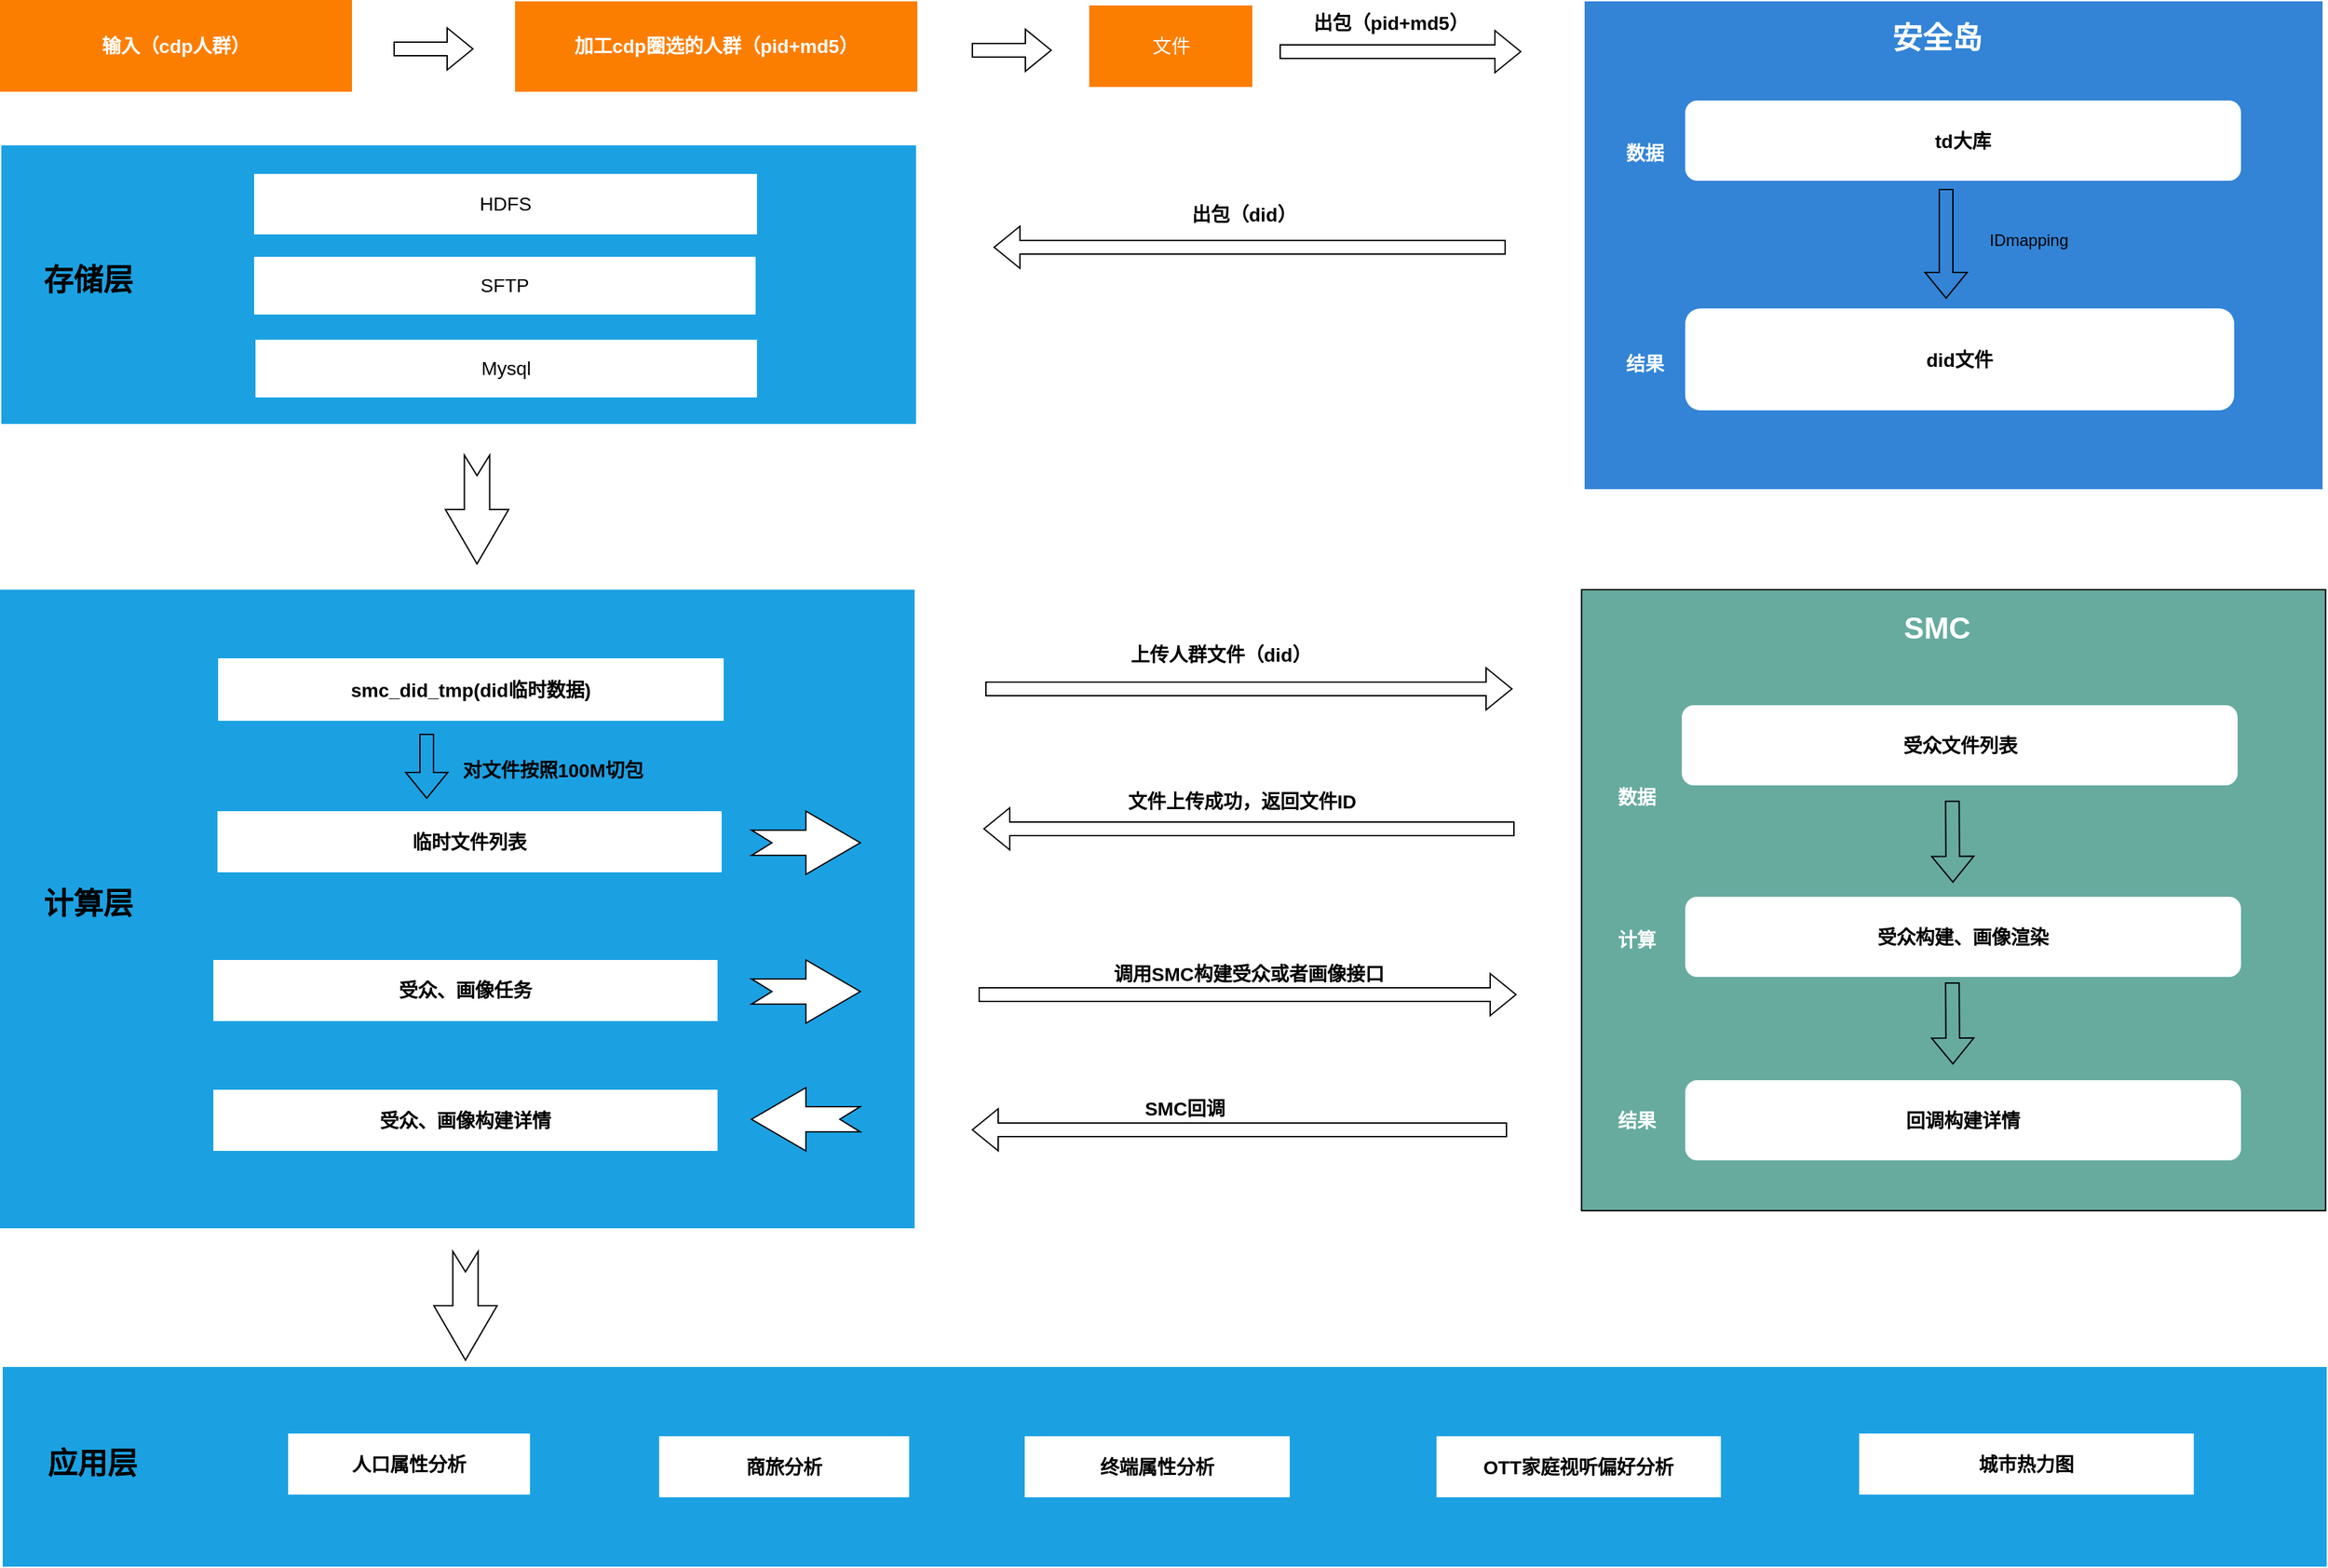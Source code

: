 <mxfile version="21.1.2" type="github">
  <diagram name="第 1 页" id="7fXY0yZBquvqDx3KHDn1">
    <mxGraphModel dx="2674" dy="1966" grid="0" gridSize="10" guides="1" tooltips="1" connect="1" arrows="1" fold="1" page="0" pageScale="1" pageWidth="1700" pageHeight="1100" math="0" shadow="0">
      <root>
        <mxCell id="0" />
        <mxCell id="1" parent="0" />
        <mxCell id="gfVVBqXn79-pAVJmNeN2-7" value="出包（pid+md5）" style="text;html=1;strokeColor=none;fillColor=none;align=center;verticalAlign=middle;whiteSpace=wrap;rounded=0;fontStyle=1;fontSize=14;" parent="1" vertex="1">
          <mxGeometry x="1002.5" y="-704" width="143" height="28" as="geometry" />
        </mxCell>
        <mxCell id="gfVVBqXn79-pAVJmNeN2-11" value="" style="shape=flexArrow;endArrow=classic;html=1;rounded=0;" parent="1" edge="1">
          <mxGeometry width="50" height="50" relative="1" as="geometry">
            <mxPoint x="1159" y="-525" as="sourcePoint" />
            <mxPoint x="782" y="-525" as="targetPoint" />
          </mxGeometry>
        </mxCell>
        <mxCell id="gfVVBqXn79-pAVJmNeN2-12" value="出包（did）" style="text;html=1;strokeColor=none;fillColor=none;align=center;verticalAlign=middle;whiteSpace=wrap;rounded=0;fontStyle=1;fontSize=14;" parent="1" vertex="1">
          <mxGeometry x="895" y="-563.5" width="143" height="28" as="geometry" />
        </mxCell>
        <mxCell id="gfVVBqXn79-pAVJmNeN2-21" value="" style="rounded=0;whiteSpace=wrap;html=1;labelPosition=center;verticalLabelPosition=top;align=center;verticalAlign=bottom;fillColor=#67AB9F;" parent="1" vertex="1">
          <mxGeometry x="1214.75" y="-273" width="547.5" height="457" as="geometry" />
        </mxCell>
        <mxCell id="VDL4ZSIlyJueon5hfBDS-1" value="" style="rounded=0;whiteSpace=wrap;html=1;fontSize=15;fontColor=#ffffff;fillColor=#1ba1e2;labelBackgroundColor=#33FFFF;strokeColor=none;" vertex="1" parent="1">
          <mxGeometry x="52" y="-600" width="673" height="205" as="geometry" />
        </mxCell>
        <mxCell id="VDL4ZSIlyJueon5hfBDS-2" value="&lt;font color=&quot;#000000&quot; style=&quot;font-size: 22px;&quot;&gt;存储层&lt;/font&gt;" style="text;html=1;strokeColor=none;fillColor=none;align=center;verticalAlign=middle;whiteSpace=wrap;rounded=0;fontSize=22;fontColor=#FFFFFF;fontStyle=1" vertex="1" parent="1">
          <mxGeometry x="67" y="-515" width="98" height="30" as="geometry" />
        </mxCell>
        <mxCell id="VDL4ZSIlyJueon5hfBDS-4" value="&lt;span style=&quot;color: rgba(0, 0, 0, 0); font-family: monospace; font-size: 0px; text-align: start; background-color: rgb(251, 251, 251);&quot;&gt;%3CmxGraphModel%3E%3Croot%3E%3CmxCell%20id%3D%220%22%2F%3E%3CmxCell%20id%3D%221%22%20parent%3D%220%22%2F%3E%3CmxCell%20id%3D%222%22%20value%3D%22%26lt%3Bfont%20color%3D%26quot%3B%23000000%26quot%3B%20style%3D%26quot%3Bfont-size%3A%2013px%3B%26quot%3B%26gt%3B%E6%95%B0%E6%8D%AE%E5%AD%98%E5%82%A8%26lt%3B%2Ffont%26gt%3B%22%20style%3D%22text%3Bhtml%3D1%3BstrokeColor%3Dnone%3BfillColor%3Dnone%3Balign%3Dcenter%3BverticalAlign%3Dmiddle%3BwhiteSpace%3Dwrap%3Brounded%3D0%3BfontSize%3D13%3BfontColor%3D%23FFFFFF%3B%22%20vertex%3D%221%22%20parent%3D%221%22%3E%3CmxGeometry%20x%3D%22235%22%20y%3D%22165%22%20width%3D%2260%22%20height%3D%2230%22%20as%3D%22geometry%22%2F%3E%3C%2FmxCell%3E%3C%2Froot%3E%3C%2FmxGraphModel%3E&lt;/span&gt;" style="rounded=0;whiteSpace=wrap;html=1;fontSize=15;fontColor=#FFFFFF;fillColor=#1BA1E2;labelBackgroundColor=#33FFFF;strokeColor=none;" vertex="1" parent="1">
          <mxGeometry x="51" y="-273" width="673" height="470" as="geometry" />
        </mxCell>
        <mxCell id="VDL4ZSIlyJueon5hfBDS-8" value="输入（cdp人群）" style="rounded=0;whiteSpace=wrap;html=1;fillColor=#FC7E00;fontSize=14;fontStyle=1;fontColor=#FFFFFF;strokeColor=none;" vertex="1" parent="1">
          <mxGeometry x="51" y="-707" width="259" height="67.5" as="geometry" />
        </mxCell>
        <mxCell id="VDL4ZSIlyJueon5hfBDS-9" value="加工cdp圈选的人群（pid+md5）" style="rounded=0;whiteSpace=wrap;html=1;fillColor=#FC7E00;strokeColor=none;fontColor=#FFFFFF;fontSize=14;fontStyle=1" vertex="1" parent="1">
          <mxGeometry x="430" y="-706" width="296" height="66.5" as="geometry" />
        </mxCell>
        <mxCell id="VDL4ZSIlyJueon5hfBDS-10" value="文件" style="rounded=0;whiteSpace=wrap;html=1;fillColor=#FC7E00;fontColor=#FFFFFF;strokeColor=none;fontSize=14;" vertex="1" parent="1">
          <mxGeometry x="852.5" y="-703" width="120" height="60" as="geometry" />
        </mxCell>
        <mxCell id="VDL4ZSIlyJueon5hfBDS-11" value="" style="shape=flexArrow;endArrow=classic;html=1;rounded=0;" edge="1" parent="1">
          <mxGeometry width="50" height="50" relative="1" as="geometry">
            <mxPoint x="766" y="-670.0" as="sourcePoint" />
            <mxPoint x="825" y="-670.0" as="targetPoint" />
          </mxGeometry>
        </mxCell>
        <mxCell id="VDL4ZSIlyJueon5hfBDS-13" value="" style="shape=flexArrow;endArrow=classic;html=1;rounded=0;" edge="1" parent="1">
          <mxGeometry width="50" height="50" relative="1" as="geometry">
            <mxPoint x="992.5" y="-669.0" as="sourcePoint" />
            <mxPoint x="1170.5" y="-669" as="targetPoint" />
          </mxGeometry>
        </mxCell>
        <mxCell id="VDL4ZSIlyJueon5hfBDS-23" value="对文件按照100M切包" style="text;html=1;strokeColor=none;fillColor=none;align=center;verticalAlign=middle;whiteSpace=wrap;rounded=0;fontSize=14;fontStyle=1" vertex="1" parent="1">
          <mxGeometry x="385" y="-154" width="146" height="27" as="geometry" />
        </mxCell>
        <mxCell id="VDL4ZSIlyJueon5hfBDS-28" value="" style="shape=flexArrow;endArrow=classic;html=1;rounded=0;" edge="1" parent="1">
          <mxGeometry width="50" height="50" relative="1" as="geometry">
            <mxPoint x="776" y="-200" as="sourcePoint" />
            <mxPoint x="1164" y="-200" as="targetPoint" />
          </mxGeometry>
        </mxCell>
        <mxCell id="VDL4ZSIlyJueon5hfBDS-29" value="上传人群文件（did）" style="text;html=1;strokeColor=none;fillColor=none;align=center;verticalAlign=middle;whiteSpace=wrap;rounded=0;fontStyle=1;fontSize=14;" vertex="1" parent="1">
          <mxGeometry x="878" y="-239" width="143" height="28" as="geometry" />
        </mxCell>
        <mxCell id="VDL4ZSIlyJueon5hfBDS-37" value="HDFS" style="rounded=0;whiteSpace=wrap;html=1;fillColor=#FFFFFF;strokeColor=none;fontSize=14;" vertex="1" parent="1">
          <mxGeometry x="238" y="-579" width="370" height="44.5" as="geometry" />
        </mxCell>
        <mxCell id="VDL4ZSIlyJueon5hfBDS-38" value="SFTP" style="rounded=0;whiteSpace=wrap;html=1;fillColor=#FFFFFF;strokeColor=none;fontSize=14;" vertex="1" parent="1">
          <mxGeometry x="238" y="-518" width="369" height="42.5" as="geometry" />
        </mxCell>
        <mxCell id="VDL4ZSIlyJueon5hfBDS-45" value="" style="shape=flexArrow;endArrow=classic;html=1;rounded=0;" edge="1" parent="1">
          <mxGeometry width="50" height="50" relative="1" as="geometry">
            <mxPoint x="1165.5" y="-97" as="sourcePoint" />
            <mxPoint x="774.5" y="-97" as="targetPoint" />
          </mxGeometry>
        </mxCell>
        <mxCell id="VDL4ZSIlyJueon5hfBDS-46" value="文件上传成功，返回文件ID" style="text;html=1;strokeColor=none;fillColor=none;align=center;verticalAlign=middle;whiteSpace=wrap;rounded=0;fontSize=14;fontStyle=1" vertex="1" parent="1">
          <mxGeometry x="869.5" y="-132" width="190" height="30" as="geometry" />
        </mxCell>
        <mxCell id="VDL4ZSIlyJueon5hfBDS-51" value="" style="shape=flexArrow;endArrow=classic;html=1;rounded=0;" edge="1" parent="1">
          <mxGeometry width="50" height="50" relative="1" as="geometry">
            <mxPoint x="771" y="25" as="sourcePoint" />
            <mxPoint x="1167" y="25" as="targetPoint" />
          </mxGeometry>
        </mxCell>
        <mxCell id="VDL4ZSIlyJueon5hfBDS-53" value="调用SMC构建受众或者画像接口" style="text;html=1;strokeColor=none;fillColor=none;align=center;verticalAlign=middle;whiteSpace=wrap;rounded=0;fontStyle=1;fontSize=14;" vertex="1" parent="1">
          <mxGeometry x="862" y="-5" width="216" height="30" as="geometry" />
        </mxCell>
        <mxCell id="VDL4ZSIlyJueon5hfBDS-58" value="" style="shape=flexArrow;endArrow=classic;html=1;rounded=0;" edge="1" parent="1">
          <mxGeometry width="50" height="50" relative="1" as="geometry">
            <mxPoint x="1160" y="124.5" as="sourcePoint" />
            <mxPoint x="766" y="124.5" as="targetPoint" />
          </mxGeometry>
        </mxCell>
        <mxCell id="VDL4ZSIlyJueon5hfBDS-59" value="SMC回调" style="text;html=1;strokeColor=none;fillColor=none;align=center;verticalAlign=middle;whiteSpace=wrap;rounded=0;fontStyle=1;fontSize=14;" vertex="1" parent="1">
          <mxGeometry x="871" y="93.5" width="104" height="30" as="geometry" />
        </mxCell>
        <mxCell id="VDL4ZSIlyJueon5hfBDS-61" value="" style="rounded=0;whiteSpace=wrap;html=1;fillColor=#0066CC;strokeColor=none;strokeWidth=3;opacity=80;" vertex="1" parent="1">
          <mxGeometry x="1217" y="-706" width="543" height="359" as="geometry" />
        </mxCell>
        <mxCell id="VDL4ZSIlyJueon5hfBDS-62" value="&lt;font color=&quot;#000000&quot;&gt;&lt;b&gt;td大库&lt;/b&gt;&lt;/font&gt;" style="rounded=1;whiteSpace=wrap;html=1;fillColor=#FFFFFF;strokeColor=none;fontColor=#ffffff;fontSize=14;" vertex="1" parent="1">
          <mxGeometry x="1291" y="-633" width="409" height="59" as="geometry" />
        </mxCell>
        <mxCell id="VDL4ZSIlyJueon5hfBDS-63" value="&lt;font color=&quot;#000000&quot;&gt;&lt;b&gt;did文件&lt;/b&gt;&lt;/font&gt;" style="rounded=1;whiteSpace=wrap;html=1;fillColor=#FFFFFF;strokeColor=none;fontColor=#ffffff;fontSize=14;" vertex="1" parent="1">
          <mxGeometry x="1291" y="-480" width="404" height="75" as="geometry" />
        </mxCell>
        <mxCell id="VDL4ZSIlyJueon5hfBDS-64" value="&lt;font color=&quot;#ffffff&quot;&gt;数据&lt;/font&gt;" style="text;html=1;strokeColor=none;fillColor=none;align=center;verticalAlign=middle;whiteSpace=wrap;rounded=0;fontSize=14;fontStyle=1" vertex="1" parent="1">
          <mxGeometry x="1212" y="-609" width="98.5" height="30" as="geometry" />
        </mxCell>
        <mxCell id="VDL4ZSIlyJueon5hfBDS-65" value="&lt;font color=&quot;#ffffff&quot;&gt;结果&lt;/font&gt;" style="text;html=1;strokeColor=none;fillColor=none;align=center;verticalAlign=middle;whiteSpace=wrap;rounded=0;fontSize=14;fontStyle=1" vertex="1" parent="1">
          <mxGeometry x="1212" y="-457" width="98.5" height="35" as="geometry" />
        </mxCell>
        <mxCell id="VDL4ZSIlyJueon5hfBDS-66" value="&lt;font color=&quot;#ffffff&quot; style=&quot;font-size: 22px;&quot;&gt;安全岛&lt;/font&gt;" style="text;html=1;strokeColor=none;fillColor=none;align=center;verticalAlign=middle;whiteSpace=wrap;rounded=0;fontSize=14;fontStyle=1;fontColor=#000000;" vertex="1" parent="1">
          <mxGeometry x="1426.5" y="-693" width="98.5" height="30" as="geometry" />
        </mxCell>
        <mxCell id="VDL4ZSIlyJueon5hfBDS-69" value="" style="shape=flexArrow;endArrow=classic;html=1;rounded=0;" edge="1" parent="1">
          <mxGeometry width="50" height="50" relative="1" as="geometry">
            <mxPoint x="1483" y="-568" as="sourcePoint" />
            <mxPoint x="1483" y="-487" as="targetPoint" />
          </mxGeometry>
        </mxCell>
        <mxCell id="VDL4ZSIlyJueon5hfBDS-70" value="IDmapping" style="text;html=1;strokeColor=none;fillColor=none;align=center;verticalAlign=middle;whiteSpace=wrap;rounded=0;" vertex="1" parent="1">
          <mxGeometry x="1514" y="-545" width="60" height="30" as="geometry" />
        </mxCell>
        <mxCell id="VDL4ZSIlyJueon5hfBDS-72" value="" style="shape=flexArrow;endArrow=classic;html=1;rounded=0;" edge="1" parent="1">
          <mxGeometry width="50" height="50" relative="1" as="geometry">
            <mxPoint x="340.5" y="-671.0" as="sourcePoint" />
            <mxPoint x="399.5" y="-671.0" as="targetPoint" />
          </mxGeometry>
        </mxCell>
        <mxCell id="VDL4ZSIlyJueon5hfBDS-73" value="&lt;font color=&quot;#000000&quot; style=&quot;font-size: 22px;&quot;&gt;计算层&lt;/font&gt;" style="text;html=1;strokeColor=none;fillColor=none;align=center;verticalAlign=middle;whiteSpace=wrap;rounded=0;fontSize=22;fontColor=#FFFFFF;fontStyle=1" vertex="1" parent="1">
          <mxGeometry x="67" y="-56" width="98" height="30" as="geometry" />
        </mxCell>
        <mxCell id="VDL4ZSIlyJueon5hfBDS-76" value="Mysql" style="rounded=0;whiteSpace=wrap;html=1;fillColor=#FFFFFF;strokeColor=none;fontSize=14;" vertex="1" parent="1">
          <mxGeometry x="239" y="-457" width="369" height="42.5" as="geometry" />
        </mxCell>
        <mxCell id="VDL4ZSIlyJueon5hfBDS-79" value="smc_did_tmp(did临时数据)" style="rounded=0;whiteSpace=wrap;html=1;fillColor=#FFFFFF;strokeColor=#FFFFFF;fontSize=14;fontStyle=1" vertex="1" parent="1">
          <mxGeometry x="212" y="-222" width="371" height="45" as="geometry" />
        </mxCell>
        <mxCell id="VDL4ZSIlyJueon5hfBDS-83" value="" style="shape=flexArrow;endArrow=classic;html=1;rounded=0;" edge="1" parent="1">
          <mxGeometry width="50" height="50" relative="1" as="geometry">
            <mxPoint x="365" y="-167" as="sourcePoint" />
            <mxPoint x="365" y="-119" as="targetPoint" />
          </mxGeometry>
        </mxCell>
        <mxCell id="VDL4ZSIlyJueon5hfBDS-84" value="临时文件列表" style="rounded=0;whiteSpace=wrap;html=1;fillColor=#FFFFFF;strokeColor=none;fontSize=14;fontStyle=1" vertex="1" parent="1">
          <mxGeometry x="211" y="-110" width="371" height="45" as="geometry" />
        </mxCell>
        <mxCell id="VDL4ZSIlyJueon5hfBDS-88" value="&lt;font color=&quot;#ffffff&quot; style=&quot;font-size: 22px;&quot;&gt;SMC&lt;/font&gt;" style="text;html=1;strokeColor=none;fillColor=none;align=center;verticalAlign=middle;whiteSpace=wrap;rounded=0;fontSize=14;fontStyle=1;fontColor=#000000;" vertex="1" parent="1">
          <mxGeometry x="1426.5" y="-259" width="98.5" height="30" as="geometry" />
        </mxCell>
        <mxCell id="VDL4ZSIlyJueon5hfBDS-89" value="" style="html=1;shadow=0;dashed=0;align=center;verticalAlign=middle;shape=mxgraph.arrows2.arrow;dy=0.6;dx=40;notch=15;" vertex="1" parent="1">
          <mxGeometry x="604" y="-110" width="80" height="46.5" as="geometry" />
        </mxCell>
        <mxCell id="VDL4ZSIlyJueon5hfBDS-90" value="x" style="rounded=0;whiteSpace=wrap;html=1;fontSize=15;fontColor=#ffffff;fillColor=#1ba1e2;labelBackgroundColor=#33FFFF;strokeColor=none;" vertex="1" parent="1">
          <mxGeometry x="53" y="299" width="1710" height="147" as="geometry" />
        </mxCell>
        <mxCell id="VDL4ZSIlyJueon5hfBDS-91" value="&lt;font color=&quot;#000000&quot; style=&quot;font-size: 22px;&quot;&gt;应用层&lt;/font&gt;" style="text;html=1;strokeColor=none;fillColor=none;align=center;verticalAlign=middle;whiteSpace=wrap;rounded=0;fontSize=22;fontColor=#FFFFFF;fontStyle=1" vertex="1" parent="1">
          <mxGeometry x="70" y="355.5" width="98" height="30" as="geometry" />
        </mxCell>
        <mxCell id="VDL4ZSIlyJueon5hfBDS-93" value="" style="html=1;shadow=0;dashed=0;align=center;verticalAlign=middle;shape=mxgraph.arrows2.arrow;dy=0.6;dx=40;notch=15;rotation=-180;direction=north;" vertex="1" parent="1">
          <mxGeometry x="378.75" y="-372" width="46.5" height="80" as="geometry" />
        </mxCell>
        <mxCell id="VDL4ZSIlyJueon5hfBDS-96" value="受众、画像任务" style="rounded=0;whiteSpace=wrap;html=1;fillColor=#FFFFFF;strokeColor=none;fontSize=14;fontStyle=1" vertex="1" parent="1">
          <mxGeometry x="208" y="-0.5" width="371" height="45" as="geometry" />
        </mxCell>
        <mxCell id="VDL4ZSIlyJueon5hfBDS-97" value="受众、画像构建详情" style="rounded=0;whiteSpace=wrap;html=1;fillColor=#FFFFFF;strokeColor=none;fontSize=14;fontStyle=1" vertex="1" parent="1">
          <mxGeometry x="208" y="95" width="371" height="45" as="geometry" />
        </mxCell>
        <mxCell id="VDL4ZSIlyJueon5hfBDS-98" value="" style="html=1;shadow=0;dashed=0;align=center;verticalAlign=middle;shape=mxgraph.arrows2.arrow;dy=0.6;dx=40;notch=15;" vertex="1" parent="1">
          <mxGeometry x="604" y="-0.5" width="80" height="46.5" as="geometry" />
        </mxCell>
        <mxCell id="VDL4ZSIlyJueon5hfBDS-99" value="" style="html=1;shadow=0;dashed=0;align=center;verticalAlign=middle;shape=mxgraph.arrows2.arrow;dy=0.6;dx=40;notch=15;rotation=-180;" vertex="1" parent="1">
          <mxGeometry x="604" y="93.5" width="80" height="46.5" as="geometry" />
        </mxCell>
        <mxCell id="VDL4ZSIlyJueon5hfBDS-100" value="&lt;font color=&quot;#000000&quot;&gt;&lt;b&gt;受众文件列表&lt;/b&gt;&lt;/font&gt;" style="rounded=1;whiteSpace=wrap;html=1;fillColor=#FFFFFF;strokeColor=none;fontColor=#ffffff;fontSize=14;" vertex="1" parent="1">
          <mxGeometry x="1288.5" y="-188" width="409" height="59" as="geometry" />
        </mxCell>
        <mxCell id="VDL4ZSIlyJueon5hfBDS-101" value="&lt;font color=&quot;#000000&quot;&gt;&lt;b&gt;受众构建、画像渲染&lt;/b&gt;&lt;/font&gt;" style="rounded=1;whiteSpace=wrap;html=1;fillColor=#FFFFFF;strokeColor=none;fontColor=#ffffff;fontSize=14;" vertex="1" parent="1">
          <mxGeometry x="1291" y="-47" width="409" height="59" as="geometry" />
        </mxCell>
        <mxCell id="VDL4ZSIlyJueon5hfBDS-102" value="&lt;font color=&quot;#ffffff&quot;&gt;数据&lt;/font&gt;" style="text;html=1;strokeColor=none;fillColor=none;align=center;verticalAlign=middle;whiteSpace=wrap;rounded=0;fontSize=14;fontStyle=1" vertex="1" parent="1">
          <mxGeometry x="1206" y="-135.5" width="98.5" height="30" as="geometry" />
        </mxCell>
        <mxCell id="VDL4ZSIlyJueon5hfBDS-103" value="&lt;font color=&quot;#ffffff&quot;&gt;计算&lt;/font&gt;" style="text;html=1;strokeColor=none;fillColor=none;align=center;verticalAlign=middle;whiteSpace=wrap;rounded=0;fontSize=14;fontStyle=1" vertex="1" parent="1">
          <mxGeometry x="1206" y="-30.5" width="98.5" height="30" as="geometry" />
        </mxCell>
        <mxCell id="VDL4ZSIlyJueon5hfBDS-104" value="" style="shape=flexArrow;endArrow=classic;html=1;rounded=0;" edge="1" parent="1">
          <mxGeometry width="50" height="50" relative="1" as="geometry">
            <mxPoint x="1487.59" y="-117.75" as="sourcePoint" />
            <mxPoint x="1488" y="-57.25" as="targetPoint" />
          </mxGeometry>
        </mxCell>
        <mxCell id="VDL4ZSIlyJueon5hfBDS-105" value="&lt;font color=&quot;#000000&quot;&gt;&lt;b&gt;回调构建详情&lt;/b&gt;&lt;/font&gt;" style="rounded=1;whiteSpace=wrap;html=1;fillColor=#FFFFFF;strokeColor=none;fontColor=#ffffff;fontSize=14;" vertex="1" parent="1">
          <mxGeometry x="1291" y="88" width="409" height="59" as="geometry" />
        </mxCell>
        <mxCell id="VDL4ZSIlyJueon5hfBDS-106" value="&lt;font color=&quot;#ffffff&quot;&gt;结果&lt;/font&gt;" style="text;html=1;strokeColor=none;fillColor=none;align=center;verticalAlign=middle;whiteSpace=wrap;rounded=0;fontSize=14;fontStyle=1" vertex="1" parent="1">
          <mxGeometry x="1206" y="102.5" width="98.5" height="30" as="geometry" />
        </mxCell>
        <mxCell id="VDL4ZSIlyJueon5hfBDS-107" value="" style="shape=flexArrow;endArrow=classic;html=1;rounded=0;" edge="1" parent="1">
          <mxGeometry width="50" height="50" relative="1" as="geometry">
            <mxPoint x="1487.59" y="16" as="sourcePoint" />
            <mxPoint x="1488" y="76.5" as="targetPoint" />
          </mxGeometry>
        </mxCell>
        <mxCell id="VDL4ZSIlyJueon5hfBDS-108" value="人口属性分析" style="rounded=0;whiteSpace=wrap;html=1;fillColor=#FFFFFF;strokeColor=none;fontSize=14;fontStyle=1" vertex="1" parent="1">
          <mxGeometry x="263" y="348" width="178" height="45" as="geometry" />
        </mxCell>
        <mxCell id="VDL4ZSIlyJueon5hfBDS-109" value="商旅分析" style="rounded=0;whiteSpace=wrap;html=1;fillColor=#FFFFFF;strokeColor=none;fontSize=14;fontStyle=1" vertex="1" parent="1">
          <mxGeometry x="536" y="350" width="184" height="45" as="geometry" />
        </mxCell>
        <mxCell id="VDL4ZSIlyJueon5hfBDS-110" value="终端属性分析" style="rounded=0;whiteSpace=wrap;html=1;fillColor=#FFFFFF;strokeColor=none;fontSize=14;fontStyle=1" vertex="1" parent="1">
          <mxGeometry x="805" y="350" width="195" height="45" as="geometry" />
        </mxCell>
        <mxCell id="VDL4ZSIlyJueon5hfBDS-111" value="OTT家庭视听偏好分析" style="rounded=0;whiteSpace=wrap;html=1;fillColor=#FFFFFF;strokeColor=none;fontSize=14;fontStyle=1" vertex="1" parent="1">
          <mxGeometry x="1108" y="350" width="209.25" height="45" as="geometry" />
        </mxCell>
        <mxCell id="VDL4ZSIlyJueon5hfBDS-112" value="城市热力图" style="rounded=0;whiteSpace=wrap;html=1;fillColor=#FFFFFF;strokeColor=none;fontSize=14;fontStyle=1" vertex="1" parent="1">
          <mxGeometry x="1419" y="348" width="246.25" height="45" as="geometry" />
        </mxCell>
        <mxCell id="VDL4ZSIlyJueon5hfBDS-113" value="" style="html=1;shadow=0;dashed=0;align=center;verticalAlign=middle;shape=mxgraph.arrows2.arrow;dy=0.6;dx=40;notch=15;rotation=-180;direction=north;" vertex="1" parent="1">
          <mxGeometry x="370.25" y="214" width="46.5" height="80" as="geometry" />
        </mxCell>
      </root>
    </mxGraphModel>
  </diagram>
</mxfile>
